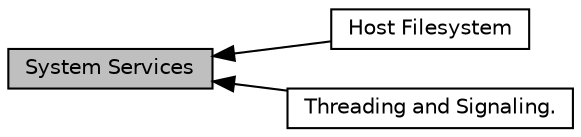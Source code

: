 digraph "System Services"
{
  edge [fontname="Helvetica",fontsize="10",labelfontname="Helvetica",labelfontsize="10"];
  node [fontname="Helvetica",fontsize="10",shape=record];
  rankdir=LR;
  Node2 [label="Host Filesystem",height=0.2,width=0.4,color="black", fillcolor="white", style="filled",URL="$d0/dde/group__systempath.html",tooltip="Encapsulate OS-specific functions to manipulate file and directory paths. "];
  Node0 [label="System Services",height=0.2,width=0.4,color="black", fillcolor="grey75", style="filled", fontcolor="black"];
  Node1 [label="Threading and Signaling.",height=0.2,width=0.4,color="black", fillcolor="white", style="filled",URL="$da/dd8/group__thread.html"];
  Node0->Node1 [shape=plaintext, dir="back", style="solid"];
  Node0->Node2 [shape=plaintext, dir="back", style="solid"];
}
